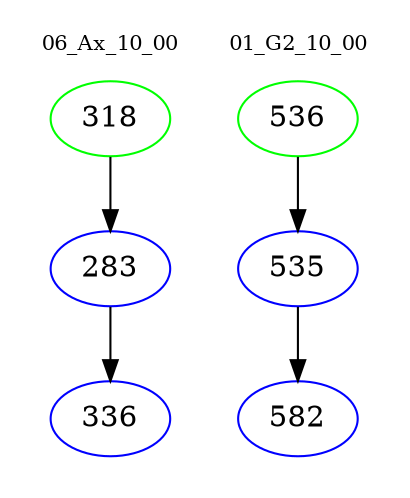 digraph{
subgraph cluster_0 {
color = white
label = "06_Ax_10_00";
fontsize=10;
T0_318 [label="318", color="green"]
T0_318 -> T0_283 [color="black"]
T0_283 [label="283", color="blue"]
T0_283 -> T0_336 [color="black"]
T0_336 [label="336", color="blue"]
}
subgraph cluster_1 {
color = white
label = "01_G2_10_00";
fontsize=10;
T1_536 [label="536", color="green"]
T1_536 -> T1_535 [color="black"]
T1_535 [label="535", color="blue"]
T1_535 -> T1_582 [color="black"]
T1_582 [label="582", color="blue"]
}
}
